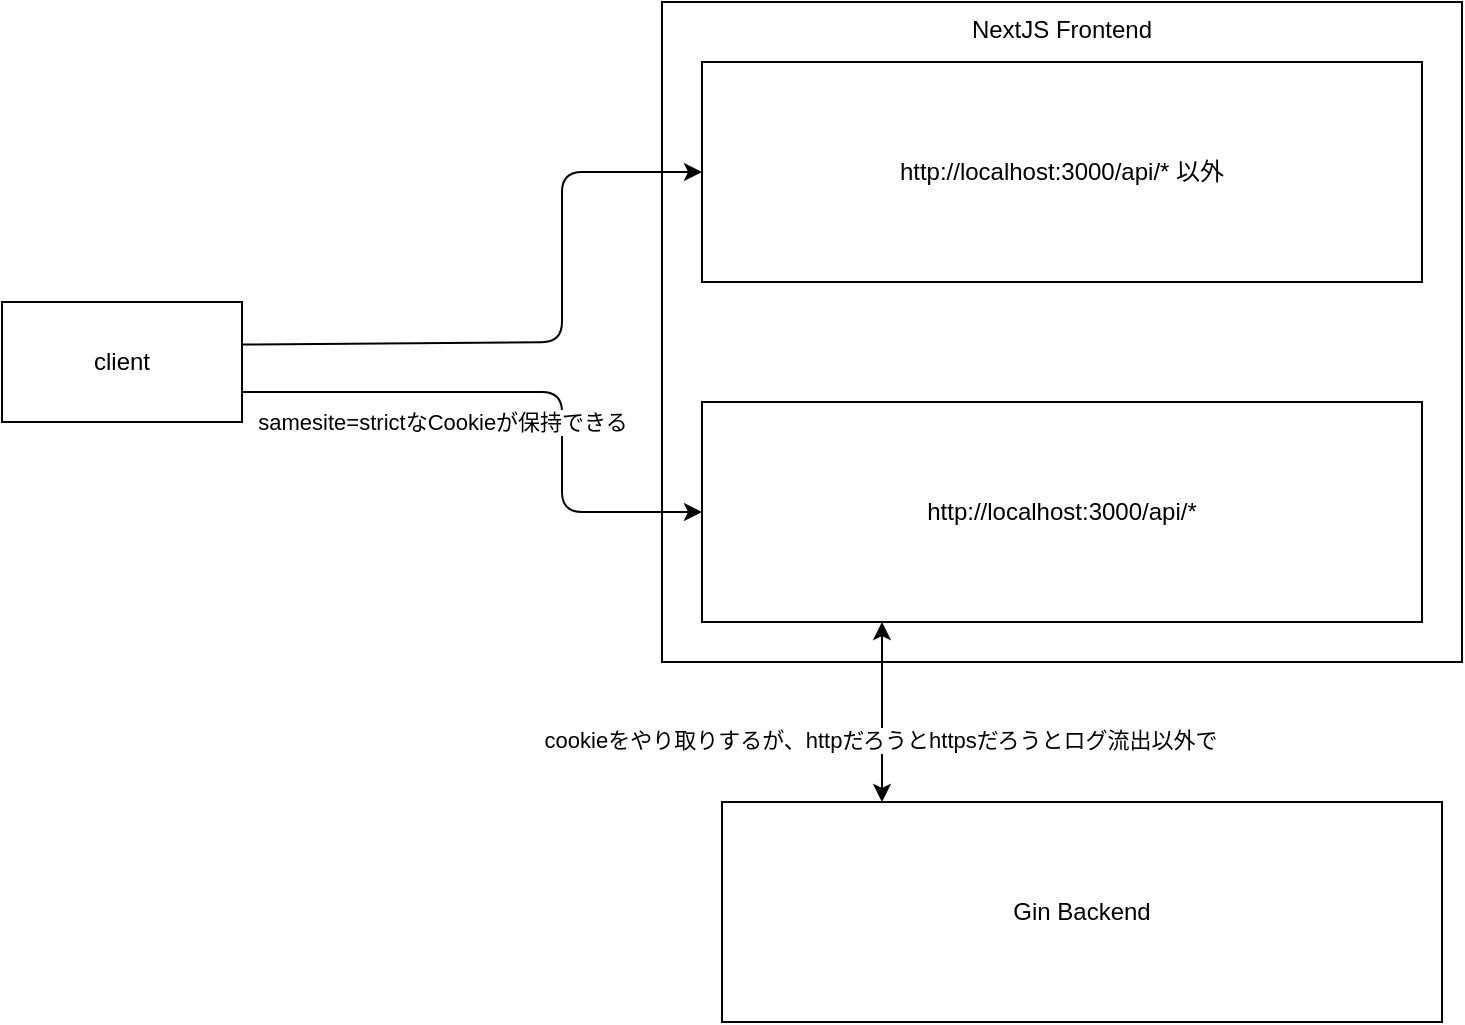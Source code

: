<mxfile>
    <diagram id="badoiRuaCRBaNB7_ZaqP" name="ページ1">
        <mxGraphModel dx="923" dy="689" grid="1" gridSize="10" guides="1" tooltips="1" connect="1" arrows="1" fold="1" page="1" pageScale="1" pageWidth="827" pageHeight="1169" math="0" shadow="0">
            <root>
                <mxCell id="0"/>
                <mxCell id="1" parent="0"/>
                <mxCell id="2" value="client" style="rounded=0;whiteSpace=wrap;html=1;" vertex="1" parent="1">
                    <mxGeometry x="60" y="220" width="120" height="60" as="geometry"/>
                </mxCell>
                <mxCell id="3" value="NextJS Frontend" style="rounded=0;whiteSpace=wrap;html=1;verticalAlign=top;" vertex="1" parent="1">
                    <mxGeometry x="390" y="70" width="400" height="330" as="geometry"/>
                </mxCell>
                <mxCell id="4" value="http://localhost:3000/api/* 以外" style="rounded=0;whiteSpace=wrap;html=1;" vertex="1" parent="1">
                    <mxGeometry x="410" y="100" width="360" height="110" as="geometry"/>
                </mxCell>
                <mxCell id="5" value="http://localhost:3000/api/*" style="rounded=0;whiteSpace=wrap;html=1;" vertex="1" parent="1">
                    <mxGeometry x="410" y="270" width="360" height="110" as="geometry"/>
                </mxCell>
                <mxCell id="6" value="" style="endArrow=classic;html=1;exitX=1;exitY=0.75;exitDx=0;exitDy=0;entryX=0;entryY=0.5;entryDx=0;entryDy=0;" edge="1" parent="1" source="2" target="5">
                    <mxGeometry width="50" height="50" relative="1" as="geometry">
                        <mxPoint x="500" y="360" as="sourcePoint"/>
                        <mxPoint x="550" y="310" as="targetPoint"/>
                        <Array as="points">
                            <mxPoint x="340" y="265"/>
                            <mxPoint x="340" y="325"/>
                        </Array>
                    </mxGeometry>
                </mxCell>
                <mxCell id="8" value="samesite=strictなCookieが保持できる" style="edgeLabel;html=1;align=center;verticalAlign=middle;resizable=0;points=[];" vertex="1" connectable="0" parent="6">
                    <mxGeometry x="-0.696" y="-1" relative="1" as="geometry">
                        <mxPoint x="56" y="14" as="offset"/>
                    </mxGeometry>
                </mxCell>
                <mxCell id="7" value="" style="endArrow=classic;html=1;exitX=0.996;exitY=0.355;exitDx=0;exitDy=0;exitPerimeter=0;entryX=0;entryY=0.5;entryDx=0;entryDy=0;" edge="1" parent="1" source="2" target="4">
                    <mxGeometry width="50" height="50" relative="1" as="geometry">
                        <mxPoint x="330" y="260" as="sourcePoint"/>
                        <mxPoint x="380" y="210" as="targetPoint"/>
                        <Array as="points">
                            <mxPoint x="340" y="240"/>
                            <mxPoint x="340" y="155"/>
                        </Array>
                    </mxGeometry>
                </mxCell>
                <mxCell id="9" value="" style="endArrow=classic;html=1;exitX=0.25;exitY=1;exitDx=0;exitDy=0;startArrow=classic;startFill=1;" edge="1" parent="1" source="5">
                    <mxGeometry width="50" height="50" relative="1" as="geometry">
                        <mxPoint x="500" y="370" as="sourcePoint"/>
                        <mxPoint x="500" y="470" as="targetPoint"/>
                    </mxGeometry>
                </mxCell>
                <mxCell id="11" value="cookieをやり取りするが、httpだろうとhttpsだろうとログ流出以外で" style="edgeLabel;html=1;align=center;verticalAlign=middle;resizable=0;points=[];" vertex="1" connectable="0" parent="9">
                    <mxGeometry x="0.3" y="-1" relative="1" as="geometry">
                        <mxPoint as="offset"/>
                    </mxGeometry>
                </mxCell>
                <mxCell id="10" value="Gin Backend" style="rounded=0;whiteSpace=wrap;html=1;" vertex="1" parent="1">
                    <mxGeometry x="420" y="470" width="360" height="110" as="geometry"/>
                </mxCell>
            </root>
        </mxGraphModel>
    </diagram>
</mxfile>
